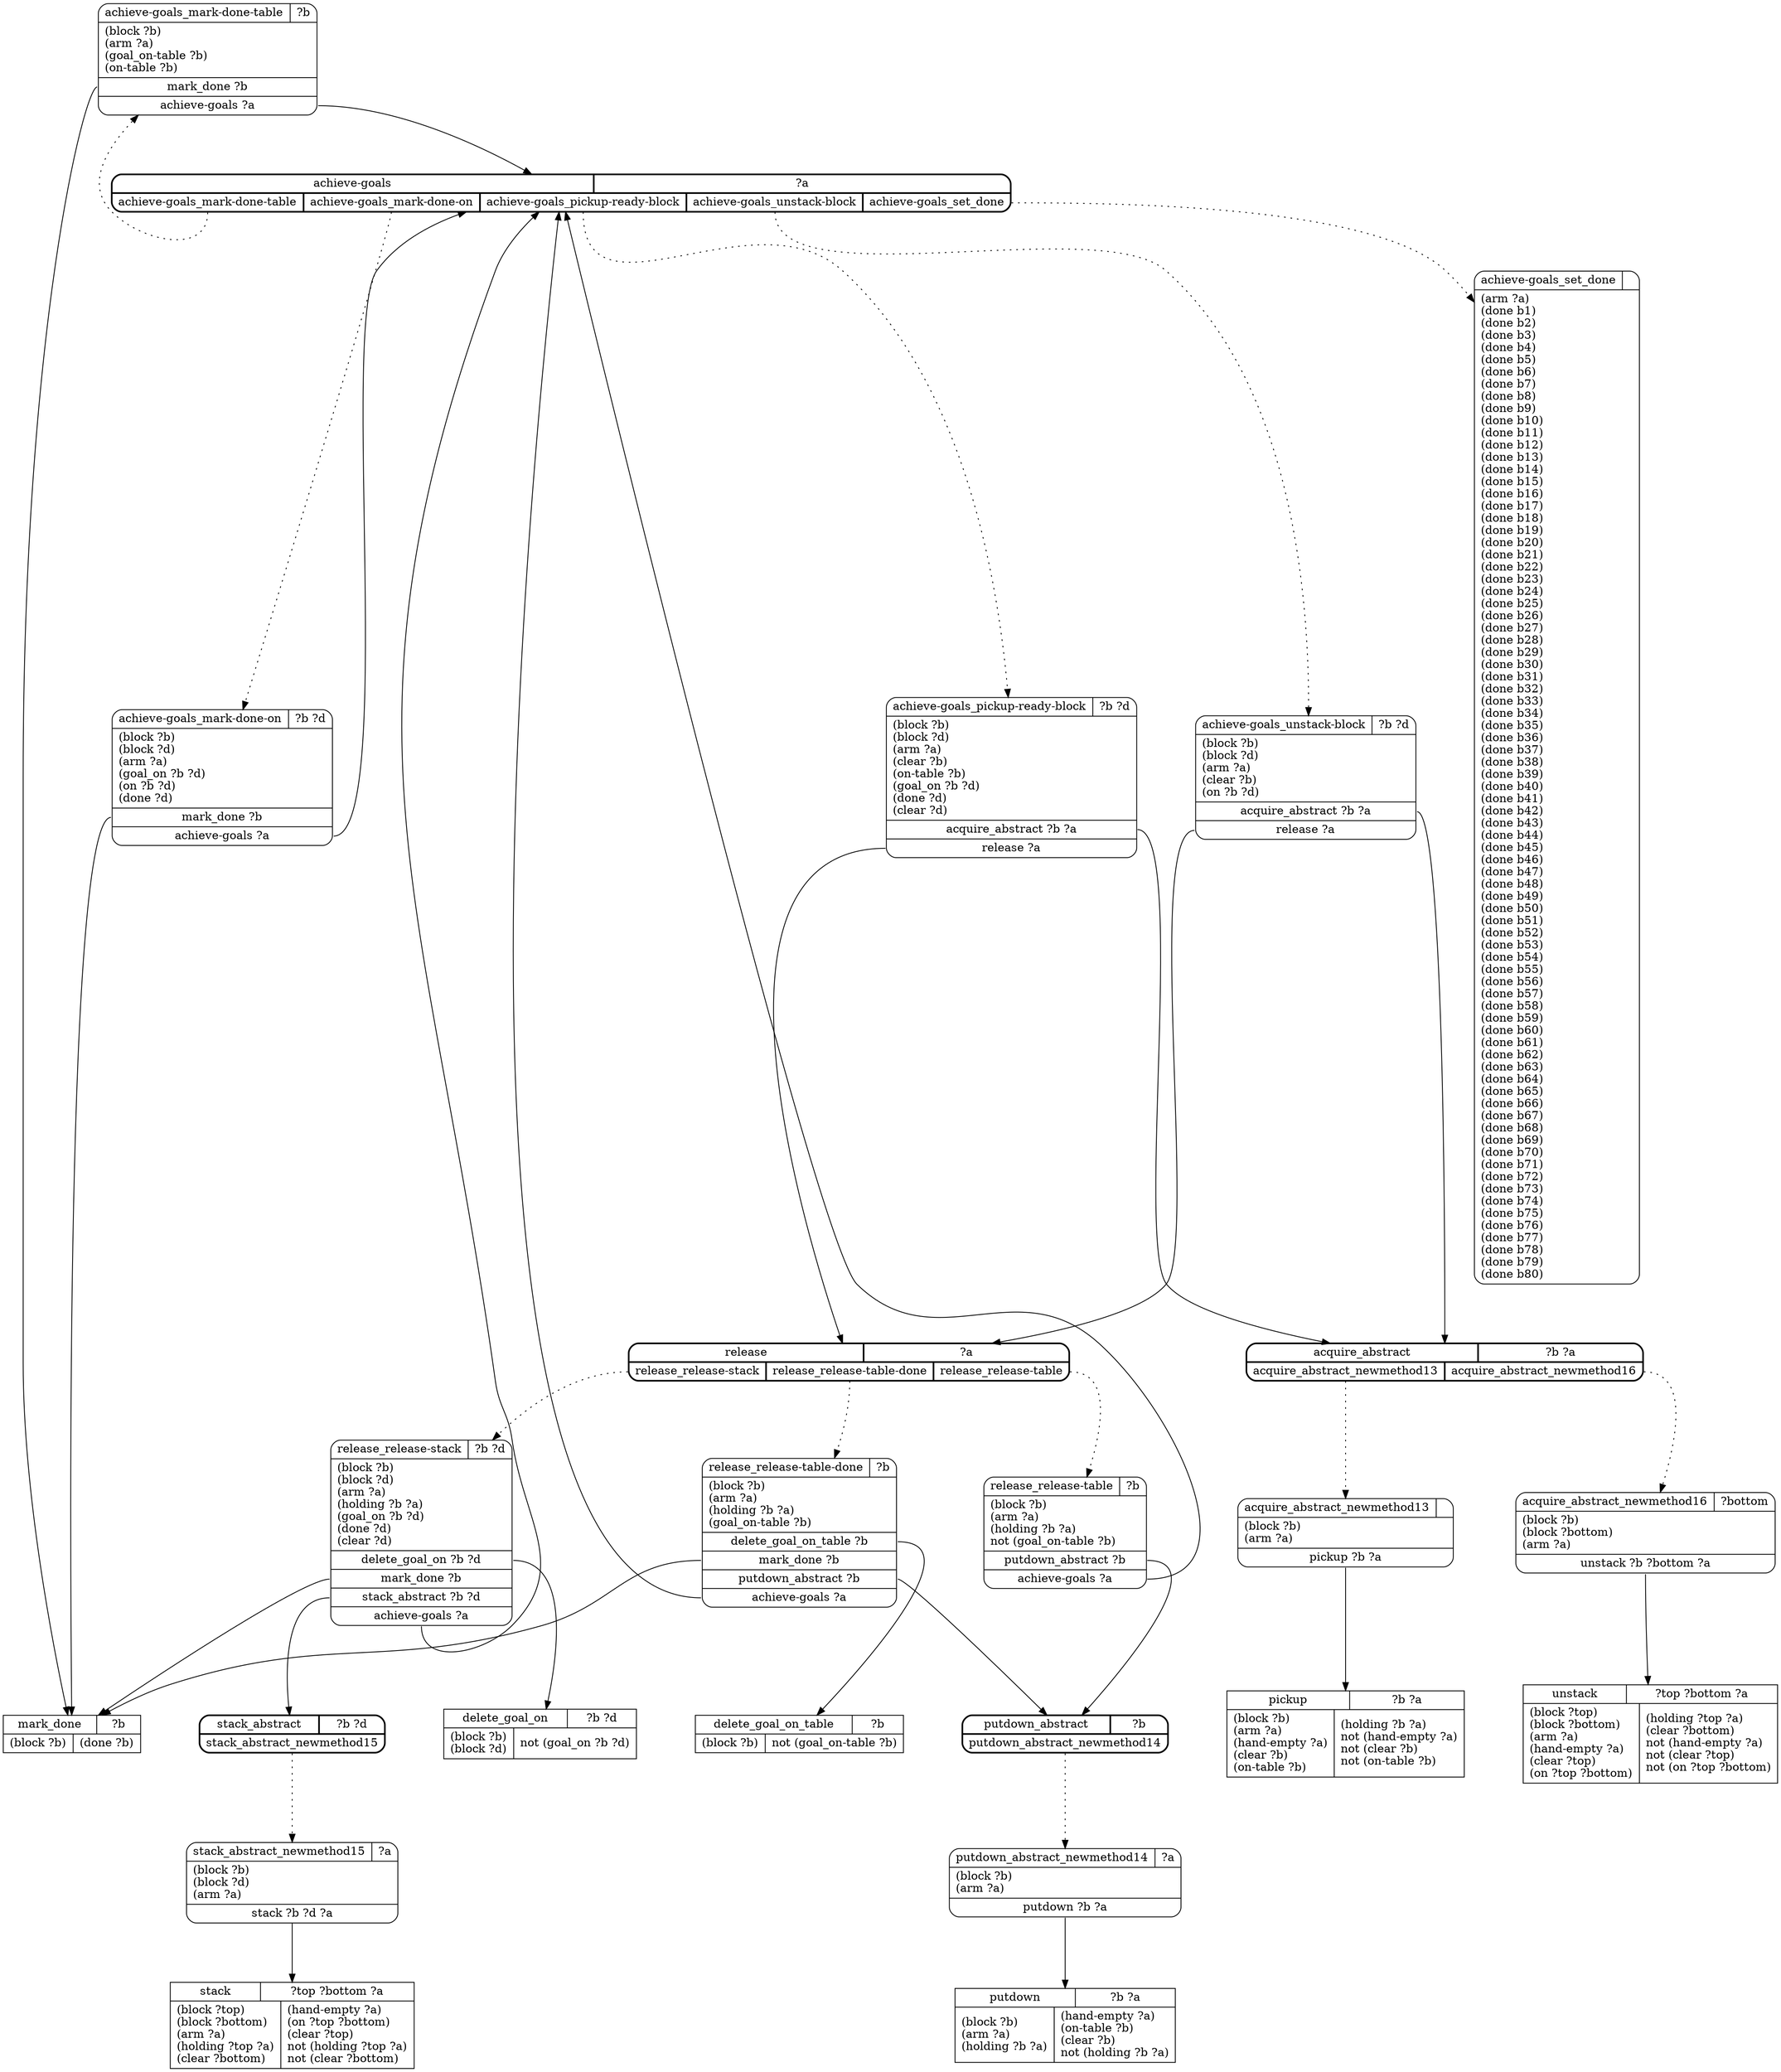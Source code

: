 // Generated by Hype
digraph "blocks" {
  nodesep=1
  ranksep=1
  // Operators
  node [shape=record]
  "mark_done" [
    label="{{mark_done|?b}|{(block ?b)\l|(done ?b)\l}}"
  ]
  "delete_goal_on" [
    label="{{delete_goal_on|?b ?d}|{(block ?b)\l(block ?d)\l|not (goal_on ?b ?d)\l}}"
  ]
  "delete_goal_on_table" [
    label="{{delete_goal_on_table|?b}|{(block ?b)\l|not (goal_on-table ?b)\l}}"
  ]
  "pickup" [
    label="{{pickup|?b ?a}|{(block ?b)\l(arm ?a)\l(hand-empty ?a)\l(clear ?b)\l(on-table ?b)\l|(holding ?b ?a)\lnot (hand-empty ?a)\lnot (clear ?b)\lnot (on-table ?b)\l}}"
  ]
  "putdown" [
    label="{{putdown|?b ?a}|{(block ?b)\l(arm ?a)\l(holding ?b ?a)\l|(hand-empty ?a)\l(on-table ?b)\l(clear ?b)\lnot (holding ?b ?a)\l}}"
  ]
  "stack" [
    label="{{stack|?top ?bottom ?a}|{(block ?top)\l(block ?bottom)\l(arm ?a)\l(holding ?top ?a)\l(clear ?bottom)\l|(hand-empty ?a)\l(on ?top ?bottom)\l(clear ?top)\lnot (holding ?top ?a)\lnot (clear ?bottom)\l}}"
  ]
  "unstack" [
    label="{{unstack|?top ?bottom ?a}|{(block ?top)\l(block ?bottom)\l(arm ?a)\l(hand-empty ?a)\l(clear ?top)\l(on ?top ?bottom)\l|(holding ?top ?a)\l(clear ?bottom)\lnot (hand-empty ?a)\lnot (clear ?top)\lnot (on ?top ?bottom)\l}}"
  ]
  // Methods
  node [shape=Mrecord]
  "achieve-goals" [
    style=bold
    label="{{achieve-goals|?a}|{<n0>achieve-goals_mark-done-table|<n1>achieve-goals_mark-done-on|<n2>achieve-goals_pickup-ready-block|<n3>achieve-goals_unstack-block|<n4>achieve-goals_set_done}}"
  ]
  "label_achieve-goals_mark-done-table" [
    label="{{achieve-goals_mark-done-table|?b}|(block ?b)\l(arm ?a)\l(goal_on-table ?b)\l(on-table ?b)\l|<n0>mark_done ?b|<n1>achieve-goals ?a}"
  ]
  "achieve-goals":n0 -> "label_achieve-goals_mark-done-table" [style=dotted]
  "label_achieve-goals_mark-done-table":n0 -> "mark_done"
  "label_achieve-goals_mark-done-table":n1 -> "achieve-goals"
  "label_achieve-goals_mark-done-on" [
    label="{{achieve-goals_mark-done-on|?b ?d}|(block ?b)\l(block ?d)\l(arm ?a)\l(goal_on ?b ?d)\l(on ?b ?d)\l(done ?d)\l|<n0>mark_done ?b|<n1>achieve-goals ?a}"
  ]
  "achieve-goals":n1 -> "label_achieve-goals_mark-done-on" [style=dotted]
  "label_achieve-goals_mark-done-on":n0 -> "mark_done"
  "label_achieve-goals_mark-done-on":n1 -> "achieve-goals"
  "label_achieve-goals_pickup-ready-block" [
    label="{{achieve-goals_pickup-ready-block|?b ?d}|(block ?b)\l(block ?d)\l(arm ?a)\l(clear ?b)\l(on-table ?b)\l(goal_on ?b ?d)\l(done ?d)\l(clear ?d)\l|<n0>acquire_abstract ?b ?a|<n1>release ?a}"
  ]
  "achieve-goals":n2 -> "label_achieve-goals_pickup-ready-block" [style=dotted]
  "label_achieve-goals_pickup-ready-block":n0 -> "acquire_abstract"
  "label_achieve-goals_pickup-ready-block":n1 -> "release"
  "label_achieve-goals_unstack-block" [
    label="{{achieve-goals_unstack-block|?b ?d}|(block ?b)\l(block ?d)\l(arm ?a)\l(clear ?b)\l(on ?b ?d)\l|<n0>acquire_abstract ?b ?a|<n1>release ?a}"
  ]
  "achieve-goals":n3 -> "label_achieve-goals_unstack-block" [style=dotted]
  "label_achieve-goals_unstack-block":n0 -> "acquire_abstract"
  "label_achieve-goals_unstack-block":n1 -> "release"
  "label_achieve-goals_set_done" [
    label="{{achieve-goals_set_done|}|(arm ?a)\l(done b1)\l(done b2)\l(done b3)\l(done b4)\l(done b5)\l(done b6)\l(done b7)\l(done b8)\l(done b9)\l(done b10)\l(done b11)\l(done b12)\l(done b13)\l(done b14)\l(done b15)\l(done b16)\l(done b17)\l(done b18)\l(done b19)\l(done b20)\l(done b21)\l(done b22)\l(done b23)\l(done b24)\l(done b25)\l(done b26)\l(done b27)\l(done b28)\l(done b29)\l(done b30)\l(done b31)\l(done b32)\l(done b33)\l(done b34)\l(done b35)\l(done b36)\l(done b37)\l(done b38)\l(done b39)\l(done b40)\l(done b41)\l(done b42)\l(done b43)\l(done b44)\l(done b45)\l(done b46)\l(done b47)\l(done b48)\l(done b49)\l(done b50)\l(done b51)\l(done b52)\l(done b53)\l(done b54)\l(done b55)\l(done b56)\l(done b57)\l(done b58)\l(done b59)\l(done b60)\l(done b61)\l(done b62)\l(done b63)\l(done b64)\l(done b65)\l(done b66)\l(done b67)\l(done b68)\l(done b69)\l(done b70)\l(done b71)\l(done b72)\l(done b73)\l(done b74)\l(done b75)\l(done b76)\l(done b77)\l(done b78)\l(done b79)\l(done b80)\l}"
  ]
  "achieve-goals":n4 -> "label_achieve-goals_set_done" [style=dotted]
  "release" [
    style=bold
    label="{{release|?a}|{<n0>release_release-stack|<n1>release_release-table-done|<n2>release_release-table}}"
  ]
  "label_release_release-stack" [
    label="{{release_release-stack|?b ?d}|(block ?b)\l(block ?d)\l(arm ?a)\l(holding ?b ?a)\l(goal_on ?b ?d)\l(done ?d)\l(clear ?d)\l|<n0>delete_goal_on ?b ?d|<n1>mark_done ?b|<n2>stack_abstract ?b ?d|<n3>achieve-goals ?a}"
  ]
  "release":n0 -> "label_release_release-stack" [style=dotted]
  "label_release_release-stack":n0 -> "delete_goal_on"
  "label_release_release-stack":n1 -> "mark_done"
  "label_release_release-stack":n2 -> "stack_abstract"
  "label_release_release-stack":n3 -> "achieve-goals"
  "label_release_release-table-done" [
    label="{{release_release-table-done|?b}|(block ?b)\l(arm ?a)\l(holding ?b ?a)\l(goal_on-table ?b)\l|<n0>delete_goal_on_table ?b|<n1>mark_done ?b|<n2>putdown_abstract ?b|<n3>achieve-goals ?a}"
  ]
  "release":n1 -> "label_release_release-table-done" [style=dotted]
  "label_release_release-table-done":n0 -> "delete_goal_on_table"
  "label_release_release-table-done":n1 -> "mark_done"
  "label_release_release-table-done":n2 -> "putdown_abstract"
  "label_release_release-table-done":n3 -> "achieve-goals"
  "label_release_release-table" [
    label="{{release_release-table|?b}|(block ?b)\l(arm ?a)\l(holding ?b ?a)\lnot (goal_on-table ?b)\l|<n0>putdown_abstract ?b|<n1>achieve-goals ?a}"
  ]
  "release":n2 -> "label_release_release-table" [style=dotted]
  "label_release_release-table":n0 -> "putdown_abstract"
  "label_release_release-table":n1 -> "achieve-goals"
  "putdown_abstract" [
    style=bold
    label="{{putdown_abstract|?b}|{<n0>putdown_abstract_newmethod14}}"
  ]
  "label_putdown_abstract_newmethod14" [
    label="{{putdown_abstract_newmethod14|?a}|(block ?b)\l(arm ?a)\l|<n0>putdown ?b ?a}"
  ]
  "putdown_abstract":n0 -> "label_putdown_abstract_newmethod14" [style=dotted]
  "label_putdown_abstract_newmethod14":n0 -> "putdown"
  "stack_abstract" [
    style=bold
    label="{{stack_abstract|?b ?d}|{<n0>stack_abstract_newmethod15}}"
  ]
  "label_stack_abstract_newmethod15" [
    label="{{stack_abstract_newmethod15|?a}|(block ?b)\l(block ?d)\l(arm ?a)\l|<n0>stack ?b ?d ?a}"
  ]
  "stack_abstract":n0 -> "label_stack_abstract_newmethod15" [style=dotted]
  "label_stack_abstract_newmethod15":n0 -> "stack"
  "acquire_abstract" [
    style=bold
    label="{{acquire_abstract|?b ?a}|{<n0>acquire_abstract_newmethod13|<n1>acquire_abstract_newmethod16}}"
  ]
  "label_acquire_abstract_newmethod13" [
    label="{{acquire_abstract_newmethod13|}|(block ?b)\l(arm ?a)\l|<n0>pickup ?b ?a}"
  ]
  "acquire_abstract":n0 -> "label_acquire_abstract_newmethod13" [style=dotted]
  "label_acquire_abstract_newmethod13":n0 -> "pickup"
  "label_acquire_abstract_newmethod16" [
    label="{{acquire_abstract_newmethod16|?bottom}|(block ?b)\l(block ?bottom)\l(arm ?a)\l|<n0>unstack ?b ?bottom ?a}"
  ]
  "acquire_abstract":n1 -> "label_acquire_abstract_newmethod16" [style=dotted]
  "label_acquire_abstract_newmethod16":n0 -> "unstack"
}